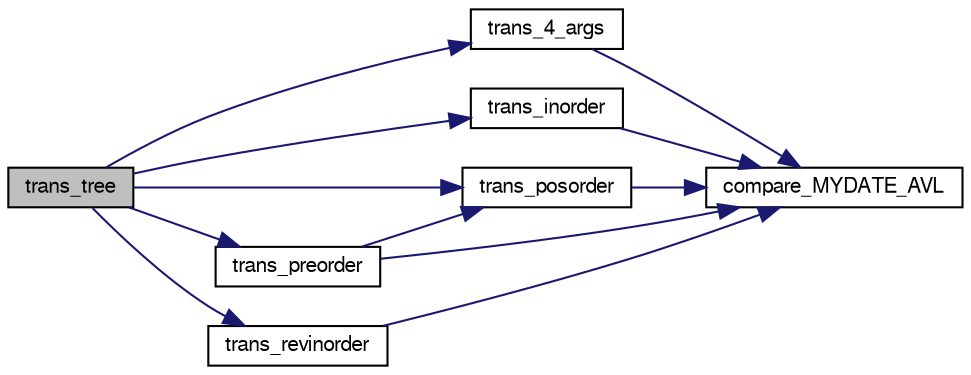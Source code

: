 digraph "trans_tree"
{
  edge [fontname="FreeSans",fontsize="10",labelfontname="FreeSans",labelfontsize="10"];
  node [fontname="FreeSans",fontsize="10",shape=record];
  rankdir="LR";
  Node1 [label="trans_tree",height=0.2,width=0.4,color="black", fillcolor="grey75", style="filled", fontcolor="black"];
  Node1 -> Node2 [color="midnightblue",fontsize="10",style="solid",fontname="FreeSans"];
  Node2 [label="trans_4_args",height=0.2,width=0.4,color="black", fillcolor="white", style="filled",URL="$mytree_8c.html#a156aa0178f6500776a444fde74925451",tooltip="Função que faz uma travessia na árvore com 4 argumentos. "];
  Node2 -> Node3 [color="midnightblue",fontsize="10",style="solid",fontname="FreeSans"];
  Node3 [label="compare_MYDATE_AVL",height=0.2,width=0.4,color="black", fillcolor="white", style="filled",URL="$mydate_8c.html#ae95826e93f0d924a0a1fc74eec38219e",tooltip="Função compara duas datas para árvores. "];
  Node1 -> Node4 [color="midnightblue",fontsize="10",style="solid",fontname="FreeSans"];
  Node4 [label="trans_inorder",height=0.2,width=0.4,color="black", fillcolor="white", style="filled",URL="$mytree_8c.html#a5b8f2651a399c15feba25a2adc4d6445",tooltip="Função que faz uma travessia inorder na árvore. "];
  Node4 -> Node3 [color="midnightblue",fontsize="10",style="solid",fontname="FreeSans"];
  Node1 -> Node5 [color="midnightblue",fontsize="10",style="solid",fontname="FreeSans"];
  Node5 [label="trans_posorder",height=0.2,width=0.4,color="black", fillcolor="white", style="filled",URL="$mytree_8c.html#a9ff0e899b58bfa7f6c02734dda523426",tooltip="Função que faz uma travessia postorder na árvore. "];
  Node5 -> Node3 [color="midnightblue",fontsize="10",style="solid",fontname="FreeSans"];
  Node1 -> Node6 [color="midnightblue",fontsize="10",style="solid",fontname="FreeSans"];
  Node6 [label="trans_preorder",height=0.2,width=0.4,color="black", fillcolor="white", style="filled",URL="$mytree_8c.html#ac9925c062551284368596eccfa091c2f",tooltip="Função que faz uma travessia preorder na árvore. "];
  Node6 -> Node3 [color="midnightblue",fontsize="10",style="solid",fontname="FreeSans"];
  Node6 -> Node5 [color="midnightblue",fontsize="10",style="solid",fontname="FreeSans"];
  Node1 -> Node7 [color="midnightblue",fontsize="10",style="solid",fontname="FreeSans"];
  Node7 [label="trans_revinorder",height=0.2,width=0.4,color="black", fillcolor="white", style="filled",URL="$mytree_8c.html#a8cbfc3bbde1070c9424f78c32e23ed54",tooltip="Função que faz uma travessia revinorder na árvore. "];
  Node7 -> Node3 [color="midnightblue",fontsize="10",style="solid",fontname="FreeSans"];
}

